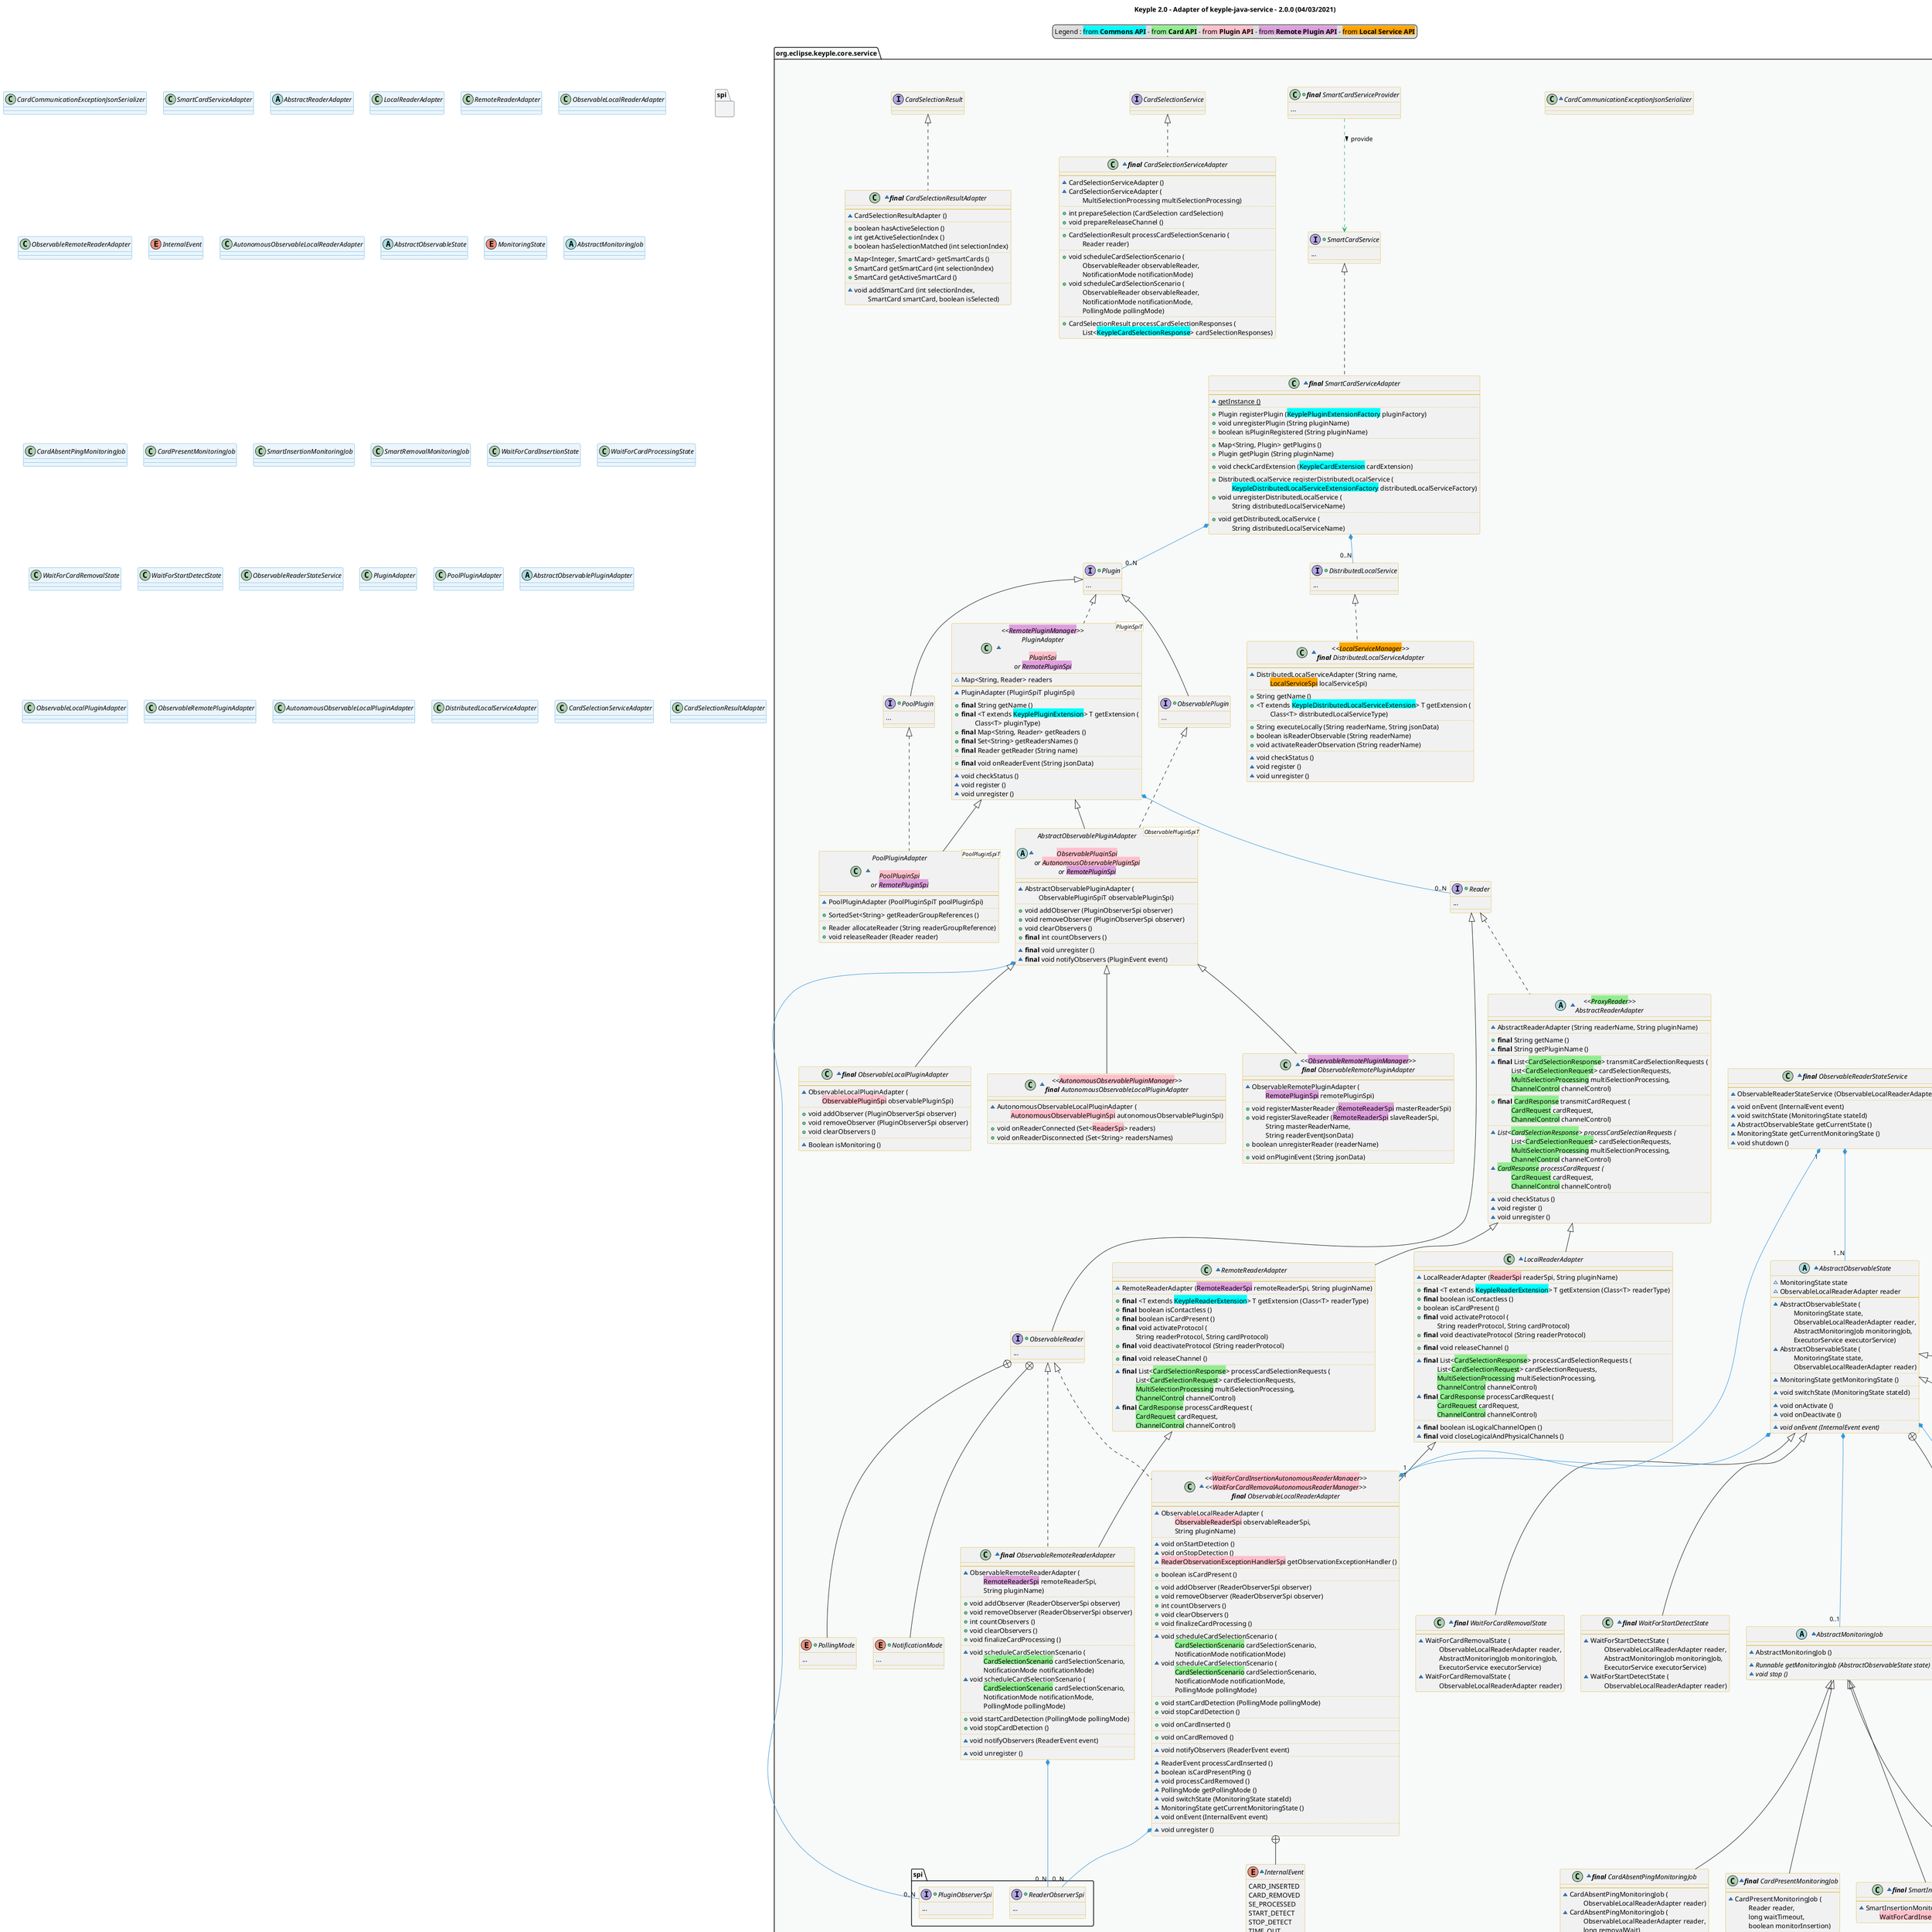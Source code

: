 @startuml
title
    Keyple 2.0 - Adapter of keyple-java-service - 2.0.0 (04/03/2021)
end title

' == THEME ==

'Couleurs issues de : https://htmlcolorcodes.com/fr/tableau-de-couleur/tableau-de-couleur-design-plat/
!define C_GREY1 F8F9F9
!define C_GREY2 F2F3F4
!define C_GREY3 E5E7E9
!define C_GREY4 D7DBDD
!define C_GREY5 CACFD2
!define C_GREY6 BDC3C7
!define C_LINK 3498DB
!define C_USE 27AE60

skinparam Shadowing false
skinparam ClassFontStyle italic
skinparam ClassBorderColor #D4AC0D
skinparam stereotypeABorderColor #A9DCDF
skinparam stereotypeIBorderColor #B4A7E5
skinparam stereotypeCBorderColor #ADD1B2
skinparam stereotypeEBorderColor #EB93DF
' Red
skinparam ClassBackgroundColor<<red>> #FDEDEC
skinparam ClassBorderColor<<red>> #E74C3C
hide <<red>> stereotype
' Purple
skinparam ClassBackgroundColor<<purple>> #F4ECF7
skinparam ClassBorderColor<<purple>> #8E44AD
hide <<purple>> stereotype
' blue
skinparam ClassBackgroundColor<<blue>> #EBF5FB
skinparam ClassBorderColor<<blue>> #3498DB
hide <<blue>> stereotype
' Green
skinparam ClassBackgroundColor<<green>> #E9F7EF
skinparam ClassBorderColor<<green>> #27AE60
hide <<green>> stereotype
' Grey
skinparam ClassBackgroundColor<<grey>> #EAECEE
skinparam ClassBorderColor<<grey>> #2C3E50
hide <<grey>> stereotype

' == CONTENT ==

legend top
    Legend : <back:cyan>from **Commons API**</back> - <back:lightGreen>from **Card API**</back> - <back:pink>from **Plugin API**</back> - <back:plum>from **Remote Plugin API**</back> - <back:orange>from **Local Service API**</back>
end legend

package "org.eclipse.keyple.core.service" as service {
    ' SPI
    package spi {
        +interface PluginObserverSpi {
            ...
        }
        +interface ReaderObserverSpi {
            ...
        }
    }
    ' SERVICE
    +class "**final** ServiceApiProperties" as ApiProperties {
        +{static} **final** String VERSION
    }
    +class "**final** SmartCardServiceProvider" as SmartCardServiceProvider {
        ...
    }
    +interface SmartCardService {
        ...
    }
    +interface Plugin {
        ...
    }
    +interface DistributedLocalService {
        ...
    }
    +interface ObservablePlugin extends Plugin {
        ...
    }
    +interface PoolPlugin extends Plugin {
        ...
    }
    +interface Reader {
        ...
    }
    +interface ObservableReader extends Reader {
        ...
    }
    +enum NotificationMode {
        ...
    }
    +enum PollingMode {
        ...
    }

    ' ADAPTERS
    ~class CardCommunicationExceptionJsonSerializer {
    }
    ~class "**final** SmartCardServiceAdapter" as SmartCardServiceAdapter implements SmartCardService {
        --
        ~{static} getInstance ()
        ..
        +Plugin registerPlugin (<back:cyan>KeyplePluginExtensionFactory</back> pluginFactory)
        +void unregisterPlugin (String pluginName)
        +boolean isPluginRegistered (String pluginName)
        ..
        +Map<String, Plugin> getPlugins ()
        +Plugin getPlugin (String pluginName)
        ..
        +void checkCardExtension (<back:cyan>KeypleCardExtension</back> cardExtension)
        ..
        +DistributedLocalService registerDistributedLocalService (
            \t<back:cyan>KeypleDistributedLocalServiceExtensionFactory</back> distributedLocalServiceFactory)
        +void unregisterDistributedLocalService (
            \tString distributedLocalServiceName)
        ..
        +void getDistributedLocalService (
            \tString distributedLocalServiceName)
    }
    ' PLUGIN
    ~class "<<<back:plum>RemotePluginManager</back>>>\nPluginAdapter\n\n<back:pink>PluginSpi</back>\nor <back:plum>RemotePluginSpi</back>" as PluginAdapter<PluginSpiT> implements Plugin {
        ~Map<String, Reader> readers
        --
        ~PluginAdapter (PluginSpiT pluginSpi)
        ..
        +**final** String getName ()
        +**final** <T extends <back:cyan>KeyplePluginExtension</back>> T getExtension (
            \tClass<T> pluginType)
        +**final** Map<String, Reader> getReaders ()
        +**final** Set<String> getReadersNames ()
        +**final** Reader getReader (String name)
        ..
        +**final** void onReaderEvent (String jsonData)
        ..
        ~void checkStatus ()
        ~void register ()
        ~void unregister ()
    }
    ~class "<<<back:orange>LocalServiceManager</back>>>\n**final** DistributedLocalServiceAdapter" as DistributedLocalServiceAdapter implements DistributedLocalService {
        --
        ~DistributedLocalServiceAdapter (String name,
            \t<back:orange>LocalServiceSpi</back> localServiceSpi)
        ..
        +String getName ()
        +<T extends <back:cyan>KeypleDistributedLocalServiceExtension</back>> T getExtension (
            \tClass<T> distributedLocalServiceType)
        ..
        +String executeLocally (String readerName, String jsonData)
        +boolean isReaderObservable (String readerName)
        +void activateReaderObservation (String readerName)
        ..
        ~void checkStatus ()
        ~void register ()
        ~void unregister ()
    }
    ~class "PoolPluginAdapter\n\n<back:pink>PoolPluginSpi</back>\nor <back:plum>RemotePluginSpi</back>" as PoolPluginAdapter<PoolPluginSpiT> extends PluginAdapter implements PoolPlugin {
        --
        ~PoolPluginAdapter (PoolPluginSpiT poolPluginSpi)
        ..
        +SortedSet<String> getReaderGroupReferences ()
        ..
        +Reader allocateReader (String readerGroupReference)
        +void releaseReader (Reader reader)
    }
    ~abstract class "AbstractObservablePluginAdapter\n\n<back:pink>ObservablePluginSpi</back>\nor <back:pink>AutonomousObservablePluginSpi</back>\nor <back:plum>RemotePluginSpi</back>" as AbstractObservablePluginAdapter<ObservablePluginSpiT> extends PluginAdapter implements ObservablePlugin {
        --
        ~AbstractObservablePluginAdapter (
            \tObservablePluginSpiT observablePluginSpi)
        ..
        +void addObserver (PluginObserverSpi observer)
        +void removeObserver (PluginObserverSpi observer)
        +void clearObservers ()
        +**final** int countObservers ()
        ..
        ~**final** void unregister ()
        ~**final** void notifyObservers (PluginEvent event)
    }
    ~class "<<<back:plum>ObservableRemotePluginManager</back>>>\n**final** ObservableRemotePluginAdapter" as ObservableRemotePluginAdapter extends AbstractObservablePluginAdapter {
        --
        ~ObservableRemotePluginAdapter (
            \t<back:plum>RemotePluginSpi</back> remotePluginSpi)
        ..
        +void registerMasterReader (<back:plum>RemoteReaderSpi</back> masterReaderSpi)
        +void registerSlaveReader (<back:plum>RemoteReaderSpi</back> slaveReaderSpi,
            \tString masterReaderName,
            \tString readerEventJsonData)
        +boolean unregisterReader (readerName)
        ..
        +void onPluginEvent (String jsonData)
    }
    ~class "**final** ObservableLocalPluginAdapter" as ObservableLocalPluginAdapter extends AbstractObservablePluginAdapter {
        --
        ~ObservableLocalPluginAdapter (
            \t<back:pink>ObservablePluginSpi</back> observablePluginSpi)
        ..
        +void addObserver (PluginObserverSpi observer)
        +void removeObserver (PluginObserverSpi observer)
        +void clearObservers ()
        ..
        ~Boolean isMonitoring ()
    }
    ~class "<<<back:pink>AutonomousObservablePluginManager</back>>>\n**final** AutonomousObservableLocalPluginAdapter" as AutonomousObservableLocalPluginAdapter extends AbstractObservablePluginAdapter {
        --
        ~AutonomousObservableLocalPluginAdapter (
            \t<back:pink>AutonomousObservablePluginSpi</back> autonomousObservablePluginSpi)
        ..
        +void onReaderConnected (Set<<back:pink>ReaderSpi</back>> readers)
        +void onReaderDisconnected (Set<String> readersNames)
    }
    ' READERS
    ~abstract class "<<<back:lightGreen>ProxyReader</back>>>\nAbstractReaderAdapter" as AbstractReaderAdapter implements Reader {
        --
        ~AbstractReaderAdapter (String readerName, String pluginName)
        ..
        +**final** String getName ()
        ~**final** String getPluginName ()
        ..
        ~**final** List<<back:lightGreen>CardSelectionResponse</back>> transmitCardSelectionRequests (
            \tList<<back:lightGreen>CardSelectionRequest</back>> cardSelectionRequests,
            \t<back:lightGreen>MultiSelectionProcessing</back> multiSelectionProcessing,
            \t<back:lightGreen>ChannelControl</back> channelControl)
        ..
        +**final** <back:lightGreen>CardResponse</back> transmitCardRequest (
            \t<back:lightGreen>CardRequest</back> cardRequest,
            \t<back:lightGreen>ChannelControl</back> channelControl)
        ..
        ~{abstract} List<<back:lightGreen>CardSelectionResponse</back>> processCardSelectionRequests (
            \tList<<back:lightGreen>CardSelectionRequest</back>> cardSelectionRequests,
            \t<back:lightGreen>MultiSelectionProcessing</back> multiSelectionProcessing,
            \t<back:lightGreen>ChannelControl</back> channelControl)
        ~{abstract} <back:lightGreen>CardResponse</back> processCardRequest (
            \t<back:lightGreen>CardRequest</back> cardRequest,
            \t<back:lightGreen>ChannelControl</back> channelControl)
        ..
        ~void checkStatus ()
        ~void register ()
        ~void unregister ()
    }
    ~class LocalReaderAdapter extends AbstractReaderAdapter {
        --
        ~LocalReaderAdapter (<back:pink>ReaderSpi</back> readerSpi, String pluginName)
        ..
        +**final** <T extends <back:cyan>KeypleReaderExtension</back>> T getExtension (Class<T> readerType)
        +**final** boolean isContactless ()
        +boolean isCardPresent ()
        +**final** void activateProtocol (
            \tString readerProtocol, String cardProtocol)
        +**final** void deactivateProtocol (String readerProtocol)
        ..
        +**final** void releaseChannel ()
        ..
        ~**final** List<<back:lightGreen>CardSelectionResponse</back>> processCardSelectionRequests (
            \tList<<back:lightGreen>CardSelectionRequest</back>> cardSelectionRequests,
            \t<back:lightGreen>MultiSelectionProcessing</back> multiSelectionProcessing,
            \t<back:lightGreen>ChannelControl</back> channelControl)
        ~**final** <back:lightGreen>CardResponse</back> processCardRequest (
            \t<back:lightGreen>CardRequest</back> cardRequest,
            \t<back:lightGreen>ChannelControl</back> channelControl)
        ..
        ~**final** boolean isLogicalChannelOpen ()
        ~**final** void closeLogicalAndPhysicalChannels ()
    }
    ~class RemoteReaderAdapter extends AbstractReaderAdapter {
        --
        ~RemoteReaderAdapter (<back:plum>RemoteReaderSpi</back> remoteReaderSpi, String pluginName)
        ..
        +**final** <T extends <back:cyan>KeypleReaderExtension</back>> T getExtension (Class<T> readerType)
        +**final** boolean isContactless ()
        +**final** boolean isCardPresent ()
        +**final** void activateProtocol (
            \tString readerProtocol, String cardProtocol)
        +**final** void deactivateProtocol (String readerProtocol)
        ..
        +**final** void releaseChannel ()
        ..
        ~**final** List<<back:lightGreen>CardSelectionResponse</back>> processCardSelectionRequests (
            \tList<<back:lightGreen>CardSelectionRequest</back>> cardSelectionRequests,
            \t<back:lightGreen>MultiSelectionProcessing</back> multiSelectionProcessing,
            \t<back:lightGreen>ChannelControl</back> channelControl)
        ~**final** <back:lightGreen>CardResponse</back> processCardRequest (
            \t<back:lightGreen>CardRequest</back> cardRequest,
            \t<back:lightGreen>ChannelControl</back> channelControl)
    }
    ~class "<<<back:pink>WaitForCardInsertionAutonomousReaderManager</back>>>\n<<<back:pink>WaitForCardRemovalAutonomousReaderManager</back>>>\n**final** ObservableLocalReaderAdapter" as ObservableLocalReaderAdapter extends LocalReaderAdapter implements ObservableReader {
        --
        ~ObservableLocalReaderAdapter (
            \t<back:pink>ObservableReaderSpi</back> observableReaderSpi,
            \tString pluginName)
        ..
        ~void onStartDetection ()
        ~void onStopDetection ()
        ~<back:pink>ReaderObservationExceptionHandlerSpi</back> getObservationExceptionHandler ()
        ..
        +boolean isCardPresent ()
        ..
        +void addObserver (ReaderObserverSpi observer)
        +void removeObserver (ReaderObserverSpi observer)
        +int countObservers ()
        +void clearObservers ()
        +void finalizeCardProcessing ()
        ..
        ~void scheduleCardSelectionScenario (
            \t<back:lightGreen>CardSelectionScenario</back> cardSelectionScenario,
            \tNotificationMode notificationMode)
        ~void scheduleCardSelectionScenario (
            \t<back:lightGreen>CardSelectionScenario</back> cardSelectionScenario,
            \tNotificationMode notificationMode,
            \tPollingMode pollingMode)
        ..
        +void startCardDetection (PollingMode pollingMode)
        +void stopCardDetection ()
        ..
        +void onCardInserted ()
        ..
        +void onCardRemoved ()
        ..
        ~void notifyObservers (ReaderEvent event)
        ..
        ~ReaderEvent processCardInserted ()
        ~boolean isCardPresentPing ()
        ~void processCardRemoved ()
        ~PollingMode getPollingMode ()
        ~void switchState (MonitoringState stateId)
        ~MonitoringState getCurrentMonitoringState ()
        ~void onEvent (InternalEvent event)
        ..
        ~void unregister ()
    }
    ~enum InternalEvent {
        CARD_INSERTED
        CARD_REMOVED
        SE_PROCESSED
        START_DETECT
        STOP_DETECT
        TIME_OUT
    }
    ~class "**final** ObservableRemoteReaderAdapter" as ObservableRemoteReaderAdapter extends RemoteReaderAdapter implements ObservableReader {
        --
        ~ObservableRemoteReaderAdapter (
            \t<back:plum>RemoteReaderSpi</back> remoteReaderSpi,
            \tString pluginName)
        ..
        +void addObserver (ReaderObserverSpi observer)
        +void removeObserver (ReaderObserverSpi observer)
        +int countObservers ()
        +void clearObservers ()
        +void finalizeCardProcessing ()
        ..
        ~void scheduleCardSelectionScenario (
            \t<back:lightGreen>CardSelectionScenario</back> cardSelectionScenario,
            \tNotificationMode notificationMode)
        ~void scheduleCardSelectionScenario (
            \t<back:lightGreen>CardSelectionScenario</back> cardSelectionScenario,
            \tNotificationMode notificationMode,
            \tPollingMode pollingMode)
        ..
        +void startCardDetection (PollingMode pollingMode)
        +void stopCardDetection ()
        ..
        ~void notifyObservers (ReaderEvent event)
        ..
        ~void unregister ()
    }

    ' AUTOMATE
    ~class "**final** ObservableReaderStateService" as ObservableReaderStateService {
        --
        ~ObservableReaderStateService (ObservableLocalReaderAdapter reader)
        ..
        ~void onEvent (InternalEvent event)
        ~void switchState (MonitoringState stateId)
        ~AbstractObservableState getCurrentState ()
        ~MonitoringState getCurrentMonitoringState ()
        ~void shutdown ()
    }
    ~abstract class AbstractObservableState {
        ~MonitoringState state
        ~ObservableLocalReaderAdapter reader
        --
        ~AbstractObservableState (
            \tMonitoringState state,
            \tObservableLocalReaderAdapter reader,
            \tAbstractMonitoringJob monitoringJob,
            \tExecutorService executorService)
        ~AbstractObservableState (
            \tMonitoringState state,
            \tObservableLocalReaderAdapter reader)
        ..
        ~MonitoringState getMonitoringState ()
        ..
        ~void switchState (MonitoringState stateId)
        ..
        ~void onActivate ()
        ~void onDeactivate ()
        ..
        ~{abstract} void onEvent (InternalEvent event)
    }
    together {
        ~enum MonitoringState {
            WAIT_FOR_START_DETECTION
            WAIT_FOR_SE_INSERTION
            WAIT_FOR_SE_PROCESSING
            WAIT_FOR_SE_REMOVAL
        }
        ~class "**final** WaitForCardInsertionState" as WaitForCardInsertionState extends AbstractObservableState {
            --
            ~WaitForCardInsertionState (
                \tObservableLocalReaderAdapter reader,
                \tAbstractMonitoringJob monitoringJob,
                \tExecutorService executorService)
            ~WaitForCardInsertionState (
                \tObservableLocalReaderAdapter reader)
        }
        ~class "**final** WaitForCardProcessingState" as WaitForCardProcessingState extends AbstractObservableState {
            --
            ~WaitForCardProcessingState (
                \tObservableLocalReaderAdapter reader,
                \tAbstractMonitoringJob monitoringJob,
                \tExecutorService executorService)
            ~WaitForCardProcessingState (
                \tObservableLocalReaderAdapter reader)
        }
        ~class "**final** WaitForCardRemovalState" as WaitForCardRemovalState extends AbstractObservableState {
            --
            ~WaitForCardRemovalState (
                \tObservableLocalReaderAdapter reader,
                \tAbstractMonitoringJob monitoringJob,
                \tExecutorService executorService)
            ~WaitForCardRemovalState (
                \tObservableLocalReaderAdapter reader)
        }
        ~class "**final** WaitForStartDetectState" as WaitForStartDetectState extends AbstractObservableState {
            --
            ~WaitForStartDetectState (
                \tObservableLocalReaderAdapter reader,
                \tAbstractMonitoringJob monitoringJob,
                \tExecutorService executorService)
            ~WaitForStartDetectState (
                \tObservableLocalReaderAdapter reader)
        }
        ~abstract class AbstractMonitoringJob {
            --
            ~AbstractMonitoringJob ()
            ..
            ~{abstract} Runnable getMonitoringJob (AbstractObservableState state)
            ~{abstract} void stop ()
        }
        ~class "**final** CardAbsentPingMonitoringJob" as CardAbsentPingMonitoringJob extends AbstractMonitoringJob {
            --
            ~CardAbsentPingMonitoringJob (
                \tObservableLocalReaderAdapter reader)
            ~CardAbsentPingMonitoringJob (
                \tObservableLocalReaderAdapter reader,
                \tlong removalWait)
        }
        ~class "**final** CardPresentMonitoringJob" as CardPresentMonitoringJob extends AbstractMonitoringJob {
            --
            ~CardPresentMonitoringJob (
                \tReader reader,
                \tlong waitTimeout,
                \tboolean monitorInsertion)
        }
        ~class "**final** SmartInsertionMonitoringJob" as SmartInsertionMonitoringJob extends AbstractMonitoringJob {
            --
            ~SmartInsertionMonitoringJob (
                \t<back:pink>WaitForCardInsertionBlockingSpi</back> reader)
        }
        ~class "**final** SmartRemovalMonitoringJob" as SmartRemovalMonitoringJob extends AbstractMonitoringJob {
            --
            ~SmartRemovalMonitoringJob (
                \t<back:pink>WaitForCardRemovalBlockingSpi</back> reader)
        }
    }

    ' SELECTION
    +class "**final** CardSelectionServiceFactory" as CardSelectionServiceFactory {
        ...
    }
    package selection {
        +interface CardSelectionService {
            ...
        }
        +interface CardSelectionResult {
            ...
        }
    }
    ' ADAPTERS
    ~class "**final** CardSelectionServiceAdapter" as CardSelectionServiceAdapter implements CardSelectionService {
        --
        ~CardSelectionServiceAdapter ()
        ~CardSelectionServiceAdapter (
            \tMultiSelectionProcessing multiSelectionProcessing)
        ..
        +int prepareSelection (CardSelection cardSelection)
        +void prepareReleaseChannel ()
        ..
        +CardSelectionResult processCardSelectionScenario (
            \tReader reader)
        ..
        +void scheduleCardSelectionScenario (
            \tObservableReader observableReader,
            \tNotificationMode notificationMode)
        +void scheduleCardSelectionScenario (
            \tObservableReader observableReader,
            \tNotificationMode notificationMode,
            \tPollingMode pollingMode)
        ..
        +CardSelectionResult processCardSelectionResponses (
            \tList<<back:cyan>KeypleCardSelectionResponse</back>> cardSelectionResponses)
    }
    ~class "**final** CardSelectionResultAdapter" as CardSelectionResultAdapter implements CardSelectionResult {
        --
        ~CardSelectionResultAdapter ()
        ..
        +boolean hasActiveSelection ()
        +int getActiveSelectionIndex ()
        +boolean hasSelectionMatched (int selectionIndex)
        ..
        +Map<Integer, SmartCard> getSmartCards ()
        +SmartCard getSmartCard (int selectionIndex)
        +SmartCard getActiveSmartCard ()
        ..
        ~void addSmartCard (int selectionIndex,
            \tSmartCard smartCard, boolean isSelected)
    }
}

' Associations

SmartCardServiceProvider ..> SmartCardService #C_USE : provide >

SmartCardServiceAdapter *-- "0..N" Plugin #C_LINK
SmartCardServiceAdapter *-- "0..N" DistributedLocalService #C_LINK

ObservableReader +-- NotificationMode
ObservableReader +-- PollingMode

ObservableLocalReaderAdapter +-- InternalEvent
ObservableLocalReaderAdapter "1" *-up-* "1" ObservableReaderStateService #C_LINK

ObservableReaderStateService *-- "1..N" AbstractObservableState #C_LINK

AbstractObservableState +-- MonitoringState
AbstractObservableState *-- "1" MonitoringState #C_LINK
AbstractObservableState *-- "1" ObservableLocalReaderAdapter #C_LINK
AbstractObservableState *-- "0..1" AbstractMonitoringJob #C_LINK

PluginAdapter *-- "0..N" Reader #C_LINK

AbstractObservablePluginAdapter *-- "0..N" PluginObserverSpi #C_LINK

ObservableLocalReaderAdapter *-- "0..N" ReaderObserverSpi #C_LINK
ObservableRemoteReaderAdapter *-- "0..N" ReaderObserverSpi #C_LINK

CardSelectionServiceFactory ..> CardSelectionService #C_USE : create >

CardSelectionService ..> CardSelectionResult #C_USE : provide >

' == LAYOUT ==

'CardAPI -[hidden]- SmartCardService

' == STYLE ==

package service #C_GREY1 {}
package spi #C_GREY2 {}

class CardCommunicationExceptionJsonSerializer <<blue>>
class SmartCardServiceAdapter <<blue>>
abstract class AbstractReaderAdapter <<blue>>
class LocalReaderAdapter <<blue>>
class RemoteReaderAdapter <<blue>>
class ObservableLocalReaderAdapter <<blue>>
class ObservableRemoteReaderAdapter <<blue>>
enum InternalEvent <<blue>>
class AutonomousObservableLocalReaderAdapter <<blue>>
abstract class AbstractObservableState <<blue>>
enum MonitoringState <<blue>>
abstract class AbstractMonitoringJob <<blue>>
class CardAbsentPingMonitoringJob <<blue>>
class CardPresentMonitoringJob <<blue>>
class SmartInsertionMonitoringJob <<blue>>
class SmartRemovalMonitoringJob <<blue>>
class WaitForCardInsertionState <<blue>>
class WaitForCardProcessingState <<blue>>
class WaitForCardRemovalState <<blue>>
class WaitForStartDetectState <<blue>>
class ObservableReaderStateService <<blue>>

class PluginAdapter <<blue>>
class PoolPluginAdapter <<blue>>
abstract class AbstractObservablePluginAdapter <<blue>>
class ObservableLocalPluginAdapter <<blue>>
class ObservableRemotePluginAdapter <<blue>>
class ObservableLocalPluginAdapter <<blue>>
class AutonomousObservableLocalPluginAdapter <<blue>>
class DistributedLocalServiceAdapter <<blue>>

class CardSelectionServiceAdapter <<blue>>
class CardSelectionResultAdapter <<blue>>

@enduml